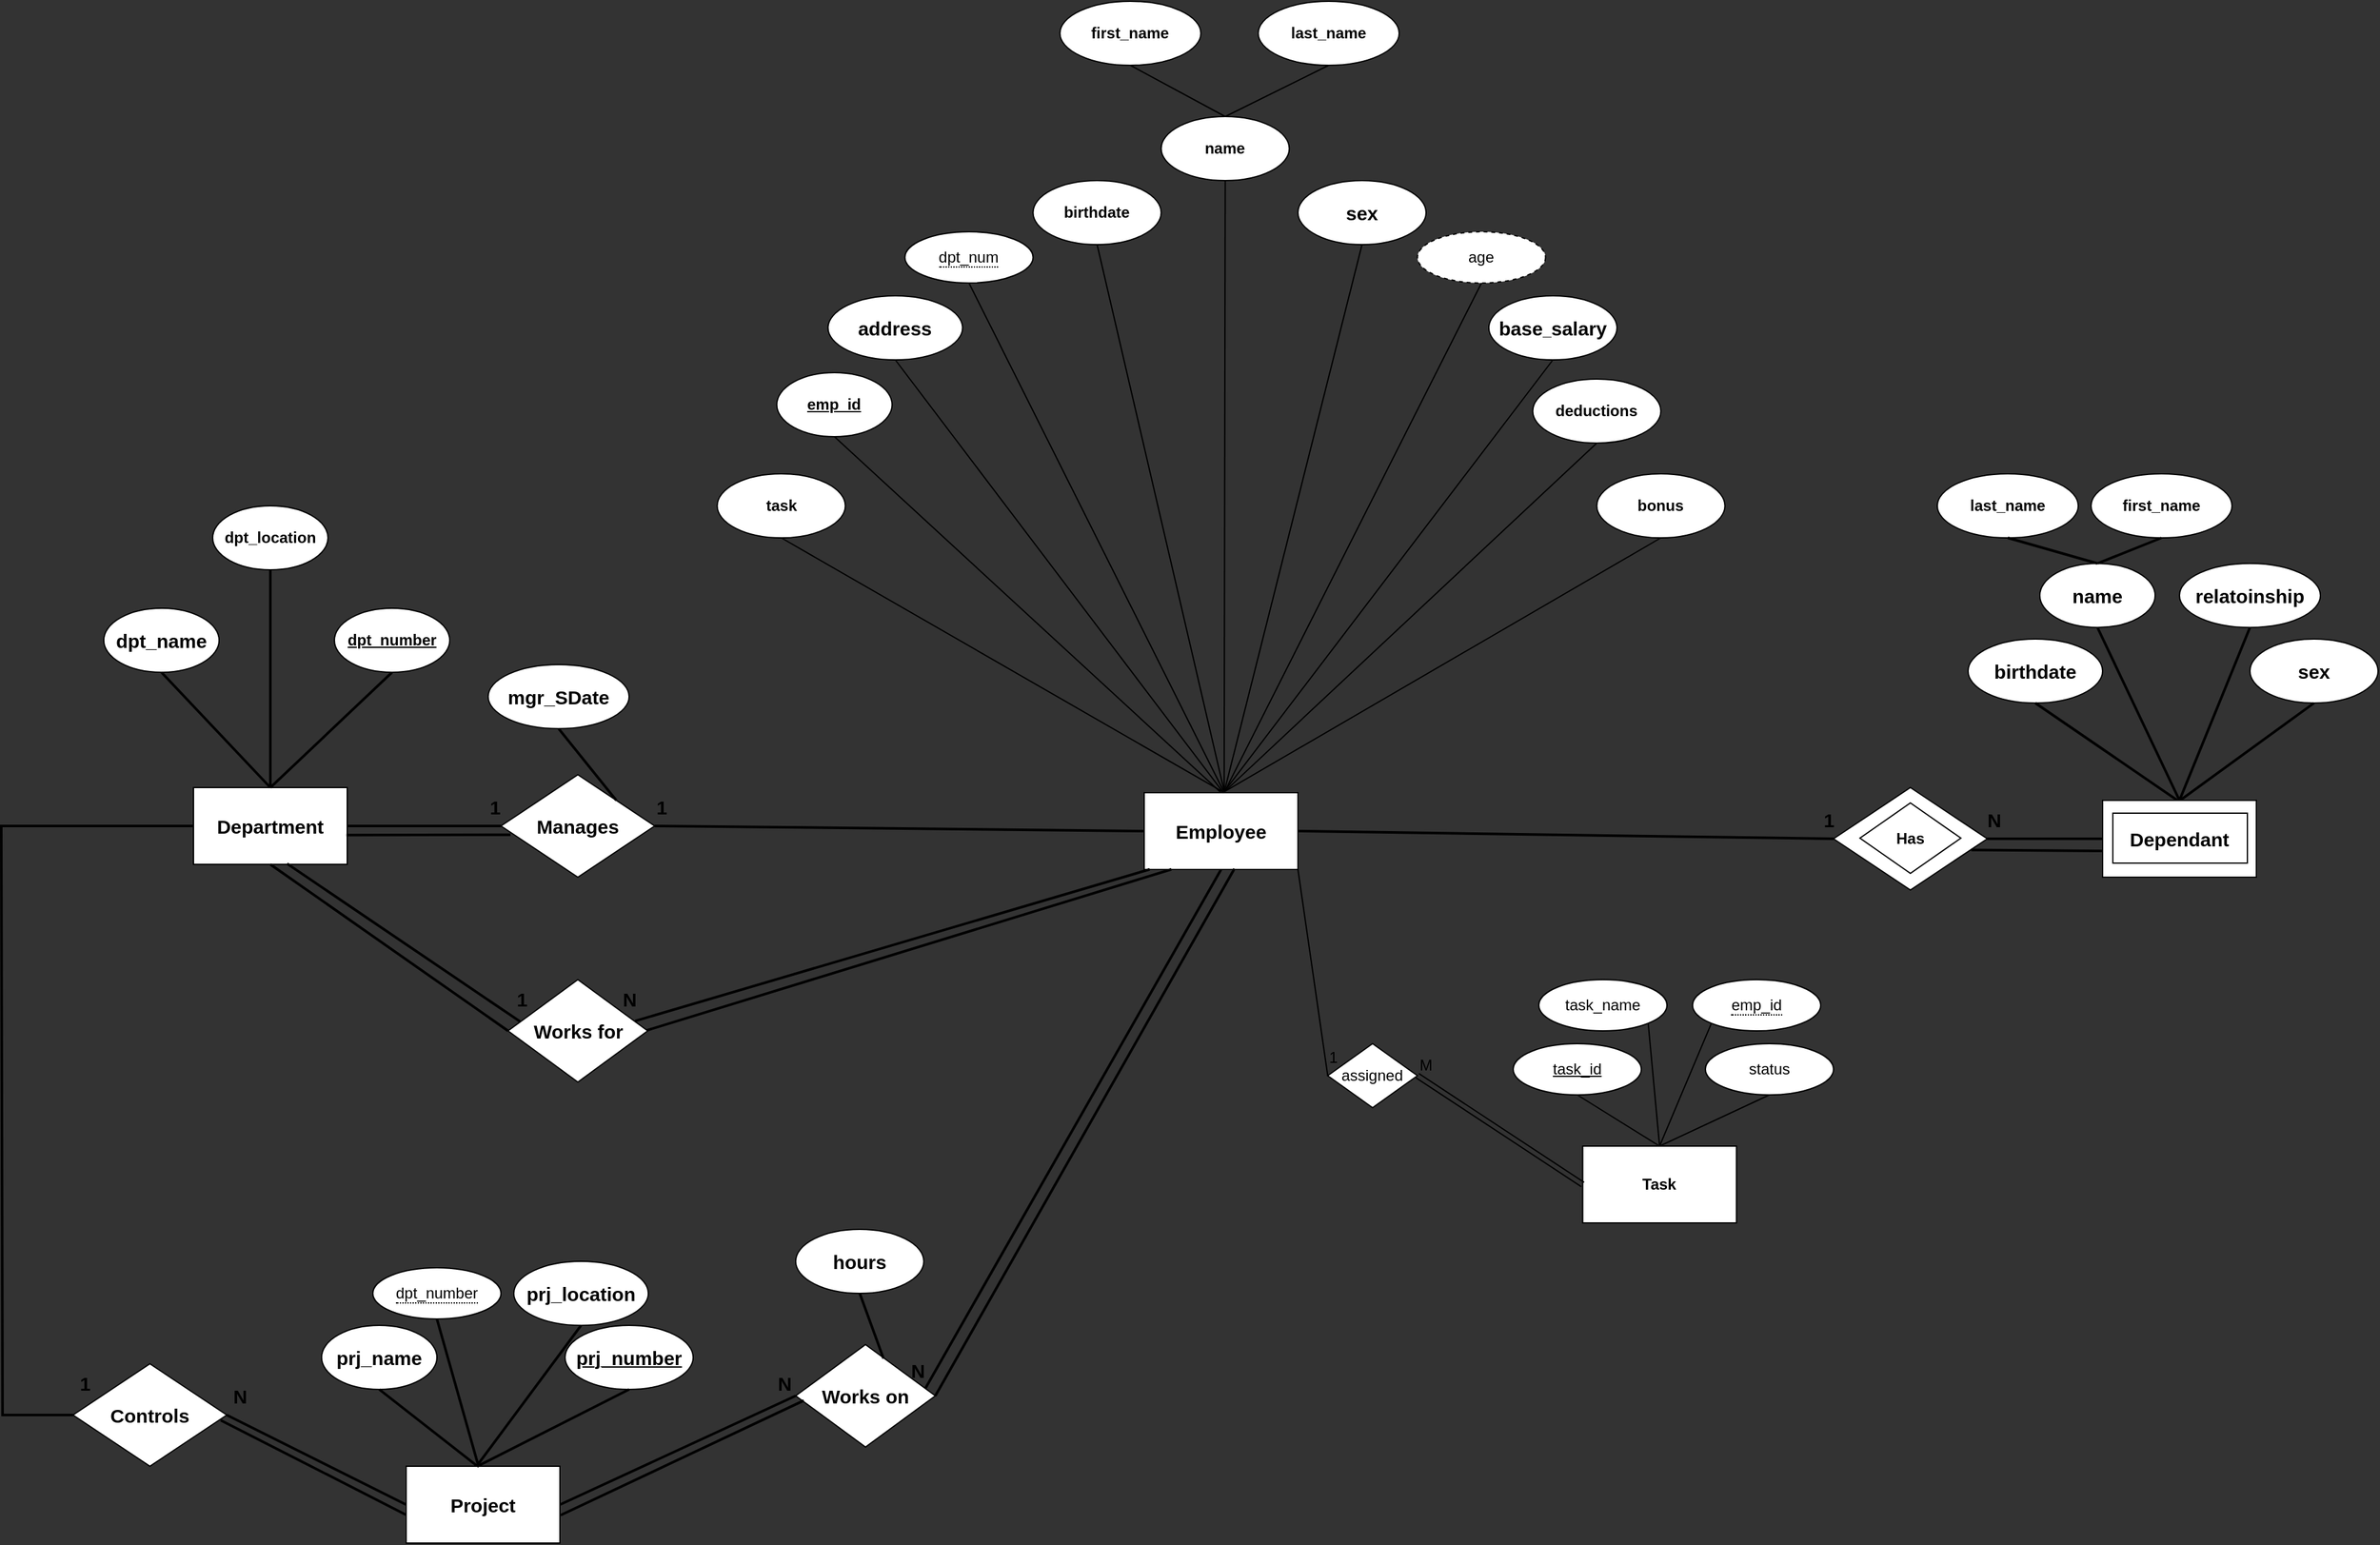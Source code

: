 <mxfile>
    <diagram name="Page-1" id="0z-7tCUeWIyQNJrNbE80">
        <mxGraphModel dx="1130" dy="764" grid="1" gridSize="10" guides="1" tooltips="1" connect="1" arrows="1" fold="1" page="1" pageScale="1" pageWidth="850" pageHeight="1100" background="#333333" math="0" shadow="0">
            <root>
                <mxCell id="0"/>
                <mxCell id="1" parent="0"/>
                <mxCell id="CRLLQoTF1z1hfWL0vX9g-2" value="&lt;b&gt;&lt;font style=&quot;font-size: 15px;&quot;&gt;Manages&lt;/font&gt;&lt;/b&gt;" style="rhombus;whiteSpace=wrap;html=1;" parent="1" vertex="1">
                    <mxGeometry x="810" y="1034" width="120" height="80" as="geometry"/>
                </mxCell>
                <mxCell id="CRLLQoTF1z1hfWL0vX9g-7" value="&lt;b&gt;&lt;span style=&quot;font-size: 15px;&quot;&gt;mgr_SDate&lt;/span&gt;&lt;/b&gt;" style="ellipse;whiteSpace=wrap;html=1;" parent="1" vertex="1">
                    <mxGeometry x="800" y="948" width="110" height="50" as="geometry"/>
                </mxCell>
                <mxCell id="CRLLQoTF1z1hfWL0vX9g-9" value="&lt;b&gt;&lt;font style=&quot;font-size: 15px;&quot;&gt;prj_name&lt;/font&gt;&lt;/b&gt;" style="ellipse;whiteSpace=wrap;html=1;" parent="1" vertex="1">
                    <mxGeometry x="670" y="1464" width="90" height="50" as="geometry"/>
                </mxCell>
                <mxCell id="CRLLQoTF1z1hfWL0vX9g-12" value="&lt;b&gt;&lt;font style=&quot;font-size: 15px;&quot;&gt;Department&lt;/font&gt;&lt;/b&gt;" style="rounded=0;whiteSpace=wrap;html=1;" parent="1" vertex="1">
                    <mxGeometry x="570" y="1044" width="120" height="60" as="geometry"/>
                </mxCell>
                <mxCell id="CRLLQoTF1z1hfWL0vX9g-13" value="" style="endArrow=none;html=1;rounded=0;entryX=0.5;entryY=1;entryDx=0;entryDy=0;exitX=0.5;exitY=0;exitDx=0;exitDy=0;strokeWidth=2;" parent="1" source="CRLLQoTF1z1hfWL0vX9g-12" target="CRLLQoTF1z1hfWL0vX9g-14" edge="1">
                    <mxGeometry width="50" height="50" relative="1" as="geometry">
                        <mxPoint x="620" y="984" as="sourcePoint"/>
                        <mxPoint x="670" y="934" as="targetPoint"/>
                    </mxGeometry>
                </mxCell>
                <mxCell id="CRLLQoTF1z1hfWL0vX9g-14" value="&lt;b&gt;&lt;u&gt;dpt_number&lt;/u&gt;&lt;/b&gt;" style="ellipse;whiteSpace=wrap;html=1;" parent="1" vertex="1">
                    <mxGeometry x="680" y="904" width="90" height="50" as="geometry"/>
                </mxCell>
                <mxCell id="CRLLQoTF1z1hfWL0vX9g-15" value="&lt;b&gt;&lt;font style=&quot;font-size: 15px;&quot;&gt;dpt_name&lt;/font&gt;&lt;/b&gt;" style="ellipse;whiteSpace=wrap;html=1;" parent="1" vertex="1">
                    <mxGeometry x="500" y="904" width="90" height="50" as="geometry"/>
                </mxCell>
                <mxCell id="CRLLQoTF1z1hfWL0vX9g-16" value="" style="endArrow=none;html=1;rounded=0;entryX=0.5;entryY=1;entryDx=0;entryDy=0;exitX=0.5;exitY=0;exitDx=0;exitDy=0;strokeWidth=2;" parent="1" source="CRLLQoTF1z1hfWL0vX9g-12" target="CRLLQoTF1z1hfWL0vX9g-15" edge="1">
                    <mxGeometry width="50" height="50" relative="1" as="geometry">
                        <mxPoint x="490" y="1004" as="sourcePoint"/>
                        <mxPoint x="565" y="934" as="targetPoint"/>
                    </mxGeometry>
                </mxCell>
                <mxCell id="CRLLQoTF1z1hfWL0vX9g-17" value="" style="endArrow=none;html=1;rounded=0;entryX=0;entryY=0.5;entryDx=0;entryDy=0;exitX=1;exitY=0.5;exitDx=0;exitDy=0;strokeWidth=2;" parent="1" source="CRLLQoTF1z1hfWL0vX9g-12" target="CRLLQoTF1z1hfWL0vX9g-2" edge="1">
                    <mxGeometry width="50" height="50" relative="1" as="geometry">
                        <mxPoint x="620" y="1004" as="sourcePoint"/>
                        <mxPoint x="695" y="934" as="targetPoint"/>
                    </mxGeometry>
                </mxCell>
                <mxCell id="CRLLQoTF1z1hfWL0vX9g-18" value="&lt;font style=&quot;font-size: 15px;&quot;&gt;&lt;b&gt;Employee&lt;/b&gt;&lt;/font&gt;" style="rounded=0;whiteSpace=wrap;html=1;" parent="1" vertex="1">
                    <mxGeometry x="1312" y="1048" width="120" height="60" as="geometry"/>
                </mxCell>
                <mxCell id="CRLLQoTF1z1hfWL0vX9g-19" value="" style="endArrow=none;html=1;rounded=0;entryX=0;entryY=0.5;entryDx=0;entryDy=0;exitX=1;exitY=0.5;exitDx=0;exitDy=0;strokeWidth=2;" parent="1" source="CRLLQoTF1z1hfWL0vX9g-2" target="CRLLQoTF1z1hfWL0vX9g-18" edge="1">
                    <mxGeometry width="50" height="50" relative="1" as="geometry">
                        <mxPoint x="1030" y="1043.5" as="sourcePoint"/>
                        <mxPoint x="1180" y="1043.5" as="targetPoint"/>
                    </mxGeometry>
                </mxCell>
                <mxCell id="CRLLQoTF1z1hfWL0vX9g-20" value="" style="endArrow=none;html=1;rounded=0;strokeWidth=2;exitX=0.5;exitY=0;exitDx=0;exitDy=0;entryX=0.5;entryY=1;entryDx=0;entryDy=0;" parent="1" source="CRLLQoTF1z1hfWL0vX9g-12" target="CRLLQoTF1z1hfWL0vX9g-21" edge="1">
                    <mxGeometry width="50" height="50" relative="1" as="geometry">
                        <mxPoint x="630" y="1034" as="sourcePoint"/>
                        <mxPoint x="630" y="884" as="targetPoint"/>
                    </mxGeometry>
                </mxCell>
                <mxCell id="CRLLQoTF1z1hfWL0vX9g-21" value="&lt;b&gt;dpt_location&lt;/b&gt;" style="ellipse;whiteSpace=wrap;html=1;" parent="1" vertex="1">
                    <mxGeometry x="585" y="824" width="90" height="50" as="geometry"/>
                </mxCell>
                <mxCell id="CRLLQoTF1z1hfWL0vX9g-25" value="&lt;font style=&quot;font-size: 15px;&quot;&gt;&lt;b&gt;1&lt;/b&gt;&lt;/font&gt;" style="text;html=1;align=center;verticalAlign=middle;resizable=0;points=[];autosize=1;strokeColor=none;fillColor=none;gradientColor=none;" parent="1" vertex="1">
                    <mxGeometry x="790" y="1044" width="30" height="30" as="geometry"/>
                </mxCell>
                <mxCell id="CRLLQoTF1z1hfWL0vX9g-26" value="&lt;font style=&quot;font-size: 15px;&quot;&gt;&lt;b&gt;1&lt;/b&gt;&lt;/font&gt;" style="text;html=1;align=center;verticalAlign=middle;resizable=0;points=[];autosize=1;strokeColor=none;fillColor=none;gradientColor=none;" parent="1" vertex="1">
                    <mxGeometry x="920" y="1044" width="30" height="30" as="geometry"/>
                </mxCell>
                <mxCell id="CRLLQoTF1z1hfWL0vX9g-27" value="" style="endArrow=none;html=1;rounded=0;exitX=0.995;exitY=0.619;exitDx=0;exitDy=0;strokeWidth=2;exitPerimeter=0;entryX=0.062;entryY=0.586;entryDx=0;entryDy=0;entryPerimeter=0;" parent="1" source="CRLLQoTF1z1hfWL0vX9g-12" target="CRLLQoTF1z1hfWL0vX9g-2" edge="1">
                    <mxGeometry width="50" height="50" relative="1" as="geometry">
                        <mxPoint x="700" y="1084" as="sourcePoint"/>
                        <mxPoint x="780" y="1084" as="targetPoint"/>
                    </mxGeometry>
                </mxCell>
                <mxCell id="CRLLQoTF1z1hfWL0vX9g-28" value="" style="endArrow=none;html=1;rounded=0;entryX=0.5;entryY=1;entryDx=0;entryDy=0;exitX=1;exitY=0;exitDx=0;exitDy=0;strokeWidth=2;" parent="1" source="CRLLQoTF1z1hfWL0vX9g-2" target="CRLLQoTF1z1hfWL0vX9g-7" edge="1">
                    <mxGeometry width="50" height="50" relative="1" as="geometry">
                        <mxPoint x="640" y="1054" as="sourcePoint"/>
                        <mxPoint x="735" y="964" as="targetPoint"/>
                    </mxGeometry>
                </mxCell>
                <mxCell id="CRLLQoTF1z1hfWL0vX9g-29" value="&lt;font style=&quot;font-size: 15px;&quot;&gt;&lt;b&gt;Project&lt;/b&gt;&lt;/font&gt;" style="rounded=0;whiteSpace=wrap;html=1;" parent="1" vertex="1">
                    <mxGeometry x="736" y="1574" width="120" height="60" as="geometry"/>
                </mxCell>
                <mxCell id="CRLLQoTF1z1hfWL0vX9g-30" value="&lt;font style=&quot;font-size: 15px;&quot;&gt;&lt;b&gt;Controls&lt;/b&gt;&lt;/font&gt;" style="rhombus;whiteSpace=wrap;html=1;" parent="1" vertex="1">
                    <mxGeometry x="476" y="1494" width="120" height="80" as="geometry"/>
                </mxCell>
                <mxCell id="CRLLQoTF1z1hfWL0vX9g-31" value="" style="endArrow=none;html=1;rounded=0;exitX=0;exitY=0.5;exitDx=0;exitDy=0;strokeWidth=2;entryX=0;entryY=0.5;entryDx=0;entryDy=0;" parent="1" source="CRLLQoTF1z1hfWL0vX9g-30" target="CRLLQoTF1z1hfWL0vX9g-12" edge="1">
                    <mxGeometry width="50" height="50" relative="1" as="geometry">
                        <mxPoint x="660" y="1274" as="sourcePoint"/>
                        <mxPoint x="530" y="1074" as="targetPoint"/>
                        <Array as="points">
                            <mxPoint x="421" y="1534"/>
                            <mxPoint x="420" y="1074"/>
                        </Array>
                    </mxGeometry>
                </mxCell>
                <mxCell id="CRLLQoTF1z1hfWL0vX9g-32" value="" style="endArrow=none;html=1;rounded=0;entryX=1;entryY=0.5;entryDx=0;entryDy=0;exitX=0;exitY=0.5;exitDx=0;exitDy=0;strokeWidth=2;" parent="1" source="CRLLQoTF1z1hfWL0vX9g-29" target="CRLLQoTF1z1hfWL0vX9g-30" edge="1">
                    <mxGeometry width="50" height="50" relative="1" as="geometry">
                        <mxPoint x="966" y="1739" as="sourcePoint"/>
                        <mxPoint x="816" y="1609" as="targetPoint"/>
                    </mxGeometry>
                </mxCell>
                <mxCell id="CRLLQoTF1z1hfWL0vX9g-34" value="&lt;font style=&quot;font-size: 15px;&quot;&gt;&lt;b&gt;1&lt;/b&gt;&lt;/font&gt;" style="text;html=1;align=center;verticalAlign=middle;resizable=0;points=[];autosize=1;strokeColor=none;fillColor=none;gradientColor=none;" parent="1" vertex="1">
                    <mxGeometry x="470" y="1494" width="30" height="30" as="geometry"/>
                </mxCell>
                <mxCell id="CRLLQoTF1z1hfWL0vX9g-35" value="&lt;b&gt;&lt;font style=&quot;font-size: 15px;&quot;&gt;N&lt;/font&gt;&lt;/b&gt;" style="text;html=1;align=center;verticalAlign=middle;resizable=0;points=[];autosize=1;strokeColor=none;fillColor=none;" parent="1" vertex="1">
                    <mxGeometry x="586" y="1504" width="40" height="30" as="geometry"/>
                </mxCell>
                <mxCell id="CRLLQoTF1z1hfWL0vX9g-36" value="&lt;b&gt;&lt;font style=&quot;font-size: 15px;&quot;&gt;&lt;u&gt;prj_number&lt;/u&gt;&lt;/font&gt;&lt;/b&gt;" style="ellipse;whiteSpace=wrap;html=1;" parent="1" vertex="1">
                    <mxGeometry x="860" y="1464" width="100" height="50" as="geometry"/>
                </mxCell>
                <mxCell id="CRLLQoTF1z1hfWL0vX9g-37" value="" style="endArrow=none;html=1;rounded=0;entryX=0.5;entryY=1;entryDx=0;entryDy=0;strokeWidth=2;exitX=0.463;exitY=0;exitDx=0;exitDy=0;exitPerimeter=0;" parent="1" source="CRLLQoTF1z1hfWL0vX9g-29" target="CRLLQoTF1z1hfWL0vX9g-36" edge="1">
                    <mxGeometry width="50" height="50" relative="1" as="geometry">
                        <mxPoint x="790" y="1569" as="sourcePoint"/>
                        <mxPoint x="921" y="1399" as="targetPoint"/>
                    </mxGeometry>
                </mxCell>
                <mxCell id="CRLLQoTF1z1hfWL0vX9g-38" value="" style="endArrow=none;html=1;rounded=0;entryX=0.5;entryY=1;entryDx=0;entryDy=0;strokeWidth=2;exitX=0.459;exitY=-0.008;exitDx=0;exitDy=0;exitPerimeter=0;" parent="1" source="CRLLQoTF1z1hfWL0vX9g-29" target="CRLLQoTF1z1hfWL0vX9g-9" edge="1">
                    <mxGeometry width="50" height="50" relative="1" as="geometry">
                        <mxPoint x="866" y="1459" as="sourcePoint"/>
                        <mxPoint x="661" y="1484" as="targetPoint"/>
                    </mxGeometry>
                </mxCell>
                <mxCell id="CRLLQoTF1z1hfWL0vX9g-39" value="&lt;font style=&quot;font-size: 15px;&quot;&gt;&lt;b&gt;prj_location&lt;/b&gt;&lt;br&gt;&lt;/font&gt;" style="ellipse;whiteSpace=wrap;html=1;" parent="1" vertex="1">
                    <mxGeometry x="820" y="1414" width="105" height="50" as="geometry"/>
                </mxCell>
                <mxCell id="CRLLQoTF1z1hfWL0vX9g-40" value="" style="endArrow=none;html=1;rounded=0;entryX=0.5;entryY=1;entryDx=0;entryDy=0;strokeWidth=2;exitX=0.461;exitY=-0.008;exitDx=0;exitDy=0;exitPerimeter=0;" parent="1" source="CRLLQoTF1z1hfWL0vX9g-29" target="CRLLQoTF1z1hfWL0vX9g-39" edge="1">
                    <mxGeometry width="50" height="50" relative="1" as="geometry">
                        <mxPoint x="796" y="1569" as="sourcePoint"/>
                        <mxPoint x="816" y="1399" as="targetPoint"/>
                    </mxGeometry>
                </mxCell>
                <mxCell id="CRLLQoTF1z1hfWL0vX9g-41" value="" style="endArrow=none;html=1;rounded=0;entryX=0.961;entryY=0.551;entryDx=0;entryDy=0;exitX=-0.002;exitY=0.631;exitDx=0;exitDy=0;strokeWidth=2;exitPerimeter=0;entryPerimeter=0;" parent="1" source="CRLLQoTF1z1hfWL0vX9g-29" target="CRLLQoTF1z1hfWL0vX9g-30" edge="1">
                    <mxGeometry width="50" height="50" relative="1" as="geometry">
                        <mxPoint x="866" y="1657" as="sourcePoint"/>
                        <mxPoint x="796" y="1597" as="targetPoint"/>
                    </mxGeometry>
                </mxCell>
                <mxCell id="CRLLQoTF1z1hfWL0vX9g-42" value="&lt;b&gt;&lt;font style=&quot;font-size: 15px;&quot;&gt;name&lt;/font&gt;&lt;/b&gt;" style="ellipse;whiteSpace=wrap;html=1;" parent="1" vertex="1">
                    <mxGeometry x="2011" y="869" width="90" height="50" as="geometry"/>
                </mxCell>
                <mxCell id="CRLLQoTF1z1hfWL0vX9g-43" value="&lt;font style=&quot;font-size: 15px;&quot;&gt;&lt;b&gt;sex&lt;/b&gt;&lt;/font&gt;" style="ellipse;whiteSpace=wrap;html=1;" parent="1" vertex="1">
                    <mxGeometry x="2175" y="928" width="100" height="50" as="geometry"/>
                </mxCell>
                <mxCell id="CRLLQoTF1z1hfWL0vX9g-44" value="" style="endArrow=none;html=1;rounded=0;entryX=0.5;entryY=1;entryDx=0;entryDy=0;exitX=0.509;exitY=-0.007;exitDx=0;exitDy=0;strokeWidth=2;exitPerimeter=0;" parent="1" source="CRLLQoTF1z1hfWL0vX9g-70" target="CRLLQoTF1z1hfWL0vX9g-43" edge="1">
                    <mxGeometry width="50" height="50" relative="1" as="geometry">
                        <mxPoint x="2125" y="1094" as="sourcePoint"/>
                        <mxPoint x="2180" y="1034" as="targetPoint"/>
                    </mxGeometry>
                </mxCell>
                <mxCell id="CRLLQoTF1z1hfWL0vX9g-45" value="" style="endArrow=none;html=1;rounded=0;entryX=0.5;entryY=1;entryDx=0;entryDy=0;strokeWidth=2;exitX=0.5;exitY=0;exitDx=0;exitDy=0;" parent="1" source="CRLLQoTF1z1hfWL0vX9g-70" target="CRLLQoTF1z1hfWL0vX9g-42" edge="1">
                    <mxGeometry width="50" height="50" relative="1" as="geometry">
                        <mxPoint x="2124" y="1094" as="sourcePoint"/>
                        <mxPoint x="2155" y="1014" as="targetPoint"/>
                    </mxGeometry>
                </mxCell>
                <mxCell id="CRLLQoTF1z1hfWL0vX9g-46" value="&lt;font style=&quot;font-size: 15px;&quot;&gt;&lt;b&gt;birthdate&lt;/b&gt;&lt;/font&gt;" style="ellipse;whiteSpace=wrap;html=1;" parent="1" vertex="1">
                    <mxGeometry x="1955" y="928" width="105" height="50" as="geometry"/>
                </mxCell>
                <mxCell id="CRLLQoTF1z1hfWL0vX9g-47" value="" style="endArrow=none;html=1;rounded=0;entryX=0.5;entryY=1;entryDx=0;entryDy=0;strokeWidth=2;exitX=0.504;exitY=0.024;exitDx=0;exitDy=0;exitPerimeter=0;" parent="1" source="CRLLQoTF1z1hfWL0vX9g-70" target="CRLLQoTF1z1hfWL0vX9g-46" edge="1">
                    <mxGeometry width="50" height="50" relative="1" as="geometry">
                        <mxPoint x="2125" y="1093" as="sourcePoint"/>
                        <mxPoint x="2075" y="1034" as="targetPoint"/>
                    </mxGeometry>
                </mxCell>
                <mxCell id="CRLLQoTF1z1hfWL0vX9g-48" value="&lt;u&gt;&lt;b&gt;emp_id&lt;/b&gt;&lt;/u&gt;" style="ellipse;whiteSpace=wrap;html=1;" parent="1" vertex="1">
                    <mxGeometry x="1025.25" y="720" width="90" height="50" as="geometry"/>
                </mxCell>
                <mxCell id="CRLLQoTF1z1hfWL0vX9g-49" value="&lt;font style=&quot;font-size: 15px;&quot;&gt;&lt;b&gt;sex&lt;/b&gt;&lt;/font&gt;" style="ellipse;whiteSpace=wrap;html=1;" parent="1" vertex="1">
                    <mxGeometry x="1432" y="570" width="100" height="50" as="geometry"/>
                </mxCell>
                <mxCell id="CRLLQoTF1z1hfWL0vX9g-52" value="&lt;font style=&quot;font-size: 15px;&quot;&gt;&lt;b&gt;address&lt;/b&gt;&lt;/font&gt;" style="ellipse;whiteSpace=wrap;html=1;" parent="1" vertex="1">
                    <mxGeometry x="1065.25" y="660" width="105" height="50" as="geometry"/>
                </mxCell>
                <mxCell id="CRLLQoTF1z1hfWL0vX9g-55" value="&lt;b&gt;&lt;font style=&quot;font-size: 15px;&quot;&gt;base&lt;/font&gt;_&lt;span style=&quot;font-size: 15px;&quot;&gt;&lt;font style=&quot;font-size: 15px;&quot;&gt;salary&lt;/font&gt;&lt;/span&gt;&lt;/b&gt;" style="ellipse;whiteSpace=wrap;html=1;" parent="1" vertex="1">
                    <mxGeometry x="1581" y="660" width="100" height="50" as="geometry"/>
                </mxCell>
                <mxCell id="CRLLQoTF1z1hfWL0vX9g-56" value="&lt;b&gt;birthdate&lt;/b&gt;" style="ellipse;whiteSpace=wrap;html=1;" parent="1" vertex="1">
                    <mxGeometry x="1225.25" y="570" width="100" height="50" as="geometry"/>
                </mxCell>
                <mxCell id="CRLLQoTF1z1hfWL0vX9g-69" value="&lt;b&gt;Has&lt;/b&gt;" style="rhombus;whiteSpace=wrap;html=1;" parent="1" vertex="1">
                    <mxGeometry x="1850" y="1044" width="120" height="80" as="geometry"/>
                </mxCell>
                <mxCell id="CRLLQoTF1z1hfWL0vX9g-70" value="&lt;font style=&quot;font-size: 15px;&quot;&gt;&lt;b&gt;Dependant&lt;/b&gt;&lt;/font&gt;" style="rounded=0;whiteSpace=wrap;html=1;" parent="1" vertex="1">
                    <mxGeometry x="2060" y="1054" width="120" height="60" as="geometry"/>
                </mxCell>
                <mxCell id="CRLLQoTF1z1hfWL0vX9g-71" value="" style="endArrow=none;html=1;rounded=0;entryX=1;entryY=0.5;entryDx=0;entryDy=0;strokeWidth=2;exitX=0;exitY=0.5;exitDx=0;exitDy=0;" parent="1" source="CRLLQoTF1z1hfWL0vX9g-69" target="CRLLQoTF1z1hfWL0vX9g-18" edge="1">
                    <mxGeometry width="50" height="50" relative="1" as="geometry">
                        <mxPoint x="1393" y="1184" as="sourcePoint"/>
                        <mxPoint x="1330" y="1114" as="targetPoint"/>
                    </mxGeometry>
                </mxCell>
                <mxCell id="CRLLQoTF1z1hfWL0vX9g-73" value="" style="endArrow=none;html=1;rounded=0;entryX=1;entryY=0.5;entryDx=0;entryDy=0;strokeWidth=2;exitX=0;exitY=0.5;exitDx=0;exitDy=0;" parent="1" source="CRLLQoTF1z1hfWL0vX9g-70" target="CRLLQoTF1z1hfWL0vX9g-69" edge="1">
                    <mxGeometry width="50" height="50" relative="1" as="geometry">
                        <mxPoint x="2030" y="1174" as="sourcePoint"/>
                        <mxPoint x="1950" y="1124" as="targetPoint"/>
                    </mxGeometry>
                </mxCell>
                <mxCell id="CRLLQoTF1z1hfWL0vX9g-74" value="" style="endArrow=none;html=1;rounded=0;strokeWidth=2;exitX=-0.002;exitY=0.658;exitDx=0;exitDy=0;exitPerimeter=0;entryX=0.895;entryY=0.609;entryDx=0;entryDy=0;entryPerimeter=0;" parent="1" source="CRLLQoTF1z1hfWL0vX9g-70" target="CRLLQoTF1z1hfWL0vX9g-69" edge="1">
                    <mxGeometry width="50" height="50" relative="1" as="geometry">
                        <mxPoint x="2050" y="1094" as="sourcePoint"/>
                        <mxPoint x="1960" y="1094" as="targetPoint"/>
                    </mxGeometry>
                </mxCell>
                <mxCell id="CRLLQoTF1z1hfWL0vX9g-75" value="&lt;b&gt;&lt;font style=&quot;font-size: 15px;&quot;&gt;1&lt;/font&gt;&lt;/b&gt;" style="text;html=1;align=center;verticalAlign=middle;resizable=0;points=[];autosize=1;strokeColor=none;fillColor=none;" parent="1" vertex="1">
                    <mxGeometry x="1831" y="1054" width="30" height="30" as="geometry"/>
                </mxCell>
                <mxCell id="CRLLQoTF1z1hfWL0vX9g-76" value="&lt;b&gt;&lt;font style=&quot;font-size: 15px;&quot;&gt;N&lt;/font&gt;&lt;/b&gt;" style="text;html=1;align=center;verticalAlign=middle;resizable=0;points=[];autosize=1;strokeColor=none;fillColor=none;" parent="1" vertex="1">
                    <mxGeometry x="1955" y="1054" width="40" height="30" as="geometry"/>
                </mxCell>
                <mxCell id="CRLLQoTF1z1hfWL0vX9g-77" value="&lt;font style=&quot;font-size: 15px;&quot;&gt;&lt;b&gt;relatoinship&lt;/b&gt;&lt;/font&gt;" style="ellipse;whiteSpace=wrap;html=1;" parent="1" vertex="1">
                    <mxGeometry x="2120" y="869" width="110" height="50" as="geometry"/>
                </mxCell>
                <mxCell id="CRLLQoTF1z1hfWL0vX9g-78" value="" style="endArrow=none;html=1;rounded=0;entryX=0.5;entryY=1;entryDx=0;entryDy=0;strokeWidth=2;exitX=0.5;exitY=0;exitDx=0;exitDy=0;" parent="1" source="CRLLQoTF1z1hfWL0vX9g-70" target="CRLLQoTF1z1hfWL0vX9g-77" edge="1">
                    <mxGeometry width="50" height="50" relative="1" as="geometry">
                        <mxPoint x="2120" y="1054" as="sourcePoint"/>
                        <mxPoint x="2072" y="934" as="targetPoint"/>
                    </mxGeometry>
                </mxCell>
                <mxCell id="CRLLQoTF1z1hfWL0vX9g-79" value="" style="rounded=0;whiteSpace=wrap;html=1;fillColor=none;" parent="1" vertex="1">
                    <mxGeometry x="2068" y="1064" width="105" height="39" as="geometry"/>
                </mxCell>
                <mxCell id="CRLLQoTF1z1hfWL0vX9g-80" value="" style="rhombus;whiteSpace=wrap;html=1;fillColor=none;" parent="1" vertex="1">
                    <mxGeometry x="1870.63" y="1056" width="78.75" height="55" as="geometry"/>
                </mxCell>
                <mxCell id="CRLLQoTF1z1hfWL0vX9g-82" value="&lt;font style=&quot;font-size: 15px;&quot;&gt;&lt;b&gt;&lt;font style=&quot;font-size: 15px;&quot;&gt;Works&lt;/font&gt; for&lt;br&gt;&lt;/b&gt;&lt;/font&gt;" style="rhombus;whiteSpace=wrap;html=1;gradientColor=none;fillColor=default;" parent="1" vertex="1">
                    <mxGeometry x="815.5" y="1194" width="109" height="80" as="geometry"/>
                </mxCell>
                <mxCell id="CRLLQoTF1z1hfWL0vX9g-83" value="" style="endArrow=none;html=1;rounded=0;entryX=0.036;entryY=0.998;entryDx=0;entryDy=0;exitX=0.91;exitY=0.404;exitDx=0;exitDy=0;strokeWidth=2;exitPerimeter=0;entryPerimeter=0;" parent="1" source="CRLLQoTF1z1hfWL0vX9g-82" target="CRLLQoTF1z1hfWL0vX9g-18" edge="1">
                    <mxGeometry width="50" height="50" relative="1" as="geometry">
                        <mxPoint x="1070" y="1159" as="sourcePoint"/>
                        <mxPoint x="1250" y="1159" as="targetPoint"/>
                    </mxGeometry>
                </mxCell>
                <mxCell id="CRLLQoTF1z1hfWL0vX9g-84" value="" style="endArrow=none;html=1;rounded=0;strokeWidth=2;exitX=0.609;exitY=0.991;exitDx=0;exitDy=0;exitPerimeter=0;entryX=0.086;entryY=0.409;entryDx=0;entryDy=0;entryPerimeter=0;" parent="1" source="CRLLQoTF1z1hfWL0vX9g-12" target="CRLLQoTF1z1hfWL0vX9g-82" edge="1">
                    <mxGeometry width="50" height="50" relative="1" as="geometry">
                        <mxPoint x="986" y="1614" as="sourcePoint"/>
                        <mxPoint x="825" y="1225" as="targetPoint"/>
                    </mxGeometry>
                </mxCell>
                <mxCell id="CRLLQoTF1z1hfWL0vX9g-86" value="&lt;b&gt;first_name&lt;/b&gt;" style="ellipse;whiteSpace=wrap;html=1;" parent="1" vertex="1">
                    <mxGeometry x="2051" y="799" width="110" height="50" as="geometry"/>
                </mxCell>
                <mxCell id="CRLLQoTF1z1hfWL0vX9g-87" value="&lt;b&gt;last_name&lt;/b&gt;" style="ellipse;whiteSpace=wrap;html=1;" parent="1" vertex="1">
                    <mxGeometry x="1931" y="799" width="110" height="50" as="geometry"/>
                </mxCell>
                <mxCell id="CRLLQoTF1z1hfWL0vX9g-90" value="&lt;b&gt;first_name&lt;/b&gt;" style="ellipse;whiteSpace=wrap;html=1;" parent="1" vertex="1">
                    <mxGeometry x="1246.25" y="430" width="110" height="50" as="geometry"/>
                </mxCell>
                <mxCell id="CRLLQoTF1z1hfWL0vX9g-91" value="&lt;b&gt;last_name&lt;/b&gt;" style="ellipse;whiteSpace=wrap;html=1;" parent="1" vertex="1">
                    <mxGeometry x="1401" y="430" width="110" height="50" as="geometry"/>
                </mxCell>
                <mxCell id="CRLLQoTF1z1hfWL0vX9g-93" value="&lt;b&gt;name&lt;/b&gt;" style="ellipse;whiteSpace=wrap;html=1;" parent="1" vertex="1">
                    <mxGeometry x="1325.25" y="520" width="100" height="50" as="geometry"/>
                </mxCell>
                <mxCell id="CRLLQoTF1z1hfWL0vX9g-95" value="&lt;b&gt;&lt;font style=&quot;font-size: 15px;&quot;&gt;N&lt;/font&gt;&lt;/b&gt;" style="text;html=1;align=center;verticalAlign=middle;resizable=0;points=[];autosize=1;strokeColor=none;fillColor=none;" parent="1" vertex="1">
                    <mxGeometry x="890" y="1194" width="40" height="30" as="geometry"/>
                </mxCell>
                <mxCell id="CRLLQoTF1z1hfWL0vX9g-96" value="&lt;font style=&quot;font-size: 15px;&quot;&gt;&lt;b&gt;N&lt;/b&gt;&lt;/font&gt;" style="text;html=1;align=center;verticalAlign=middle;resizable=0;points=[];autosize=1;strokeColor=none;fillColor=none;" parent="1" vertex="1">
                    <mxGeometry x="1115" y="1484" width="40" height="30" as="geometry"/>
                </mxCell>
                <mxCell id="CRLLQoTF1z1hfWL0vX9g-97" value="" style="endArrow=none;html=1;rounded=0;entryX=0.177;entryY=0.998;entryDx=0;entryDy=0;exitX=0.994;exitY=0.495;exitDx=0;exitDy=0;strokeWidth=2;exitPerimeter=0;entryPerimeter=0;" parent="1" source="CRLLQoTF1z1hfWL0vX9g-82" target="CRLLQoTF1z1hfWL0vX9g-18" edge="1">
                    <mxGeometry width="50" height="50" relative="1" as="geometry">
                        <mxPoint x="1055" y="1244" as="sourcePoint"/>
                        <mxPoint x="1300" y="1114" as="targetPoint"/>
                    </mxGeometry>
                </mxCell>
                <mxCell id="CRLLQoTF1z1hfWL0vX9g-98" value="&lt;font style=&quot;font-size: 15px;&quot;&gt;&lt;b&gt;&lt;font style=&quot;font-size: 15px;&quot;&gt;Works&lt;/font&gt; on&lt;br&gt;&lt;/b&gt;&lt;/font&gt;" style="rhombus;whiteSpace=wrap;html=1;" parent="1" vertex="1">
                    <mxGeometry x="1040" y="1479" width="109" height="80" as="geometry"/>
                </mxCell>
                <mxCell id="CRLLQoTF1z1hfWL0vX9g-99" value="" style="endArrow=none;html=1;rounded=0;entryX=0.5;entryY=1;entryDx=0;entryDy=0;exitX=0.929;exitY=0.426;exitDx=0;exitDy=0;strokeWidth=2;exitPerimeter=0;" parent="1" source="CRLLQoTF1z1hfWL0vX9g-98" target="CRLLQoTF1z1hfWL0vX9g-18" edge="1">
                    <mxGeometry width="50" height="50" relative="1" as="geometry">
                        <mxPoint x="1080" y="1169" as="sourcePoint"/>
                        <mxPoint x="1249" y="1114" as="targetPoint"/>
                    </mxGeometry>
                </mxCell>
                <mxCell id="CRLLQoTF1z1hfWL0vX9g-100" value="" style="endArrow=none;html=1;rounded=0;entryX=0;entryY=0.5;entryDx=0;entryDy=0;strokeWidth=2;exitX=1;exitY=0.5;exitDx=0;exitDy=0;" parent="1" source="CRLLQoTF1z1hfWL0vX9g-29" target="CRLLQoTF1z1hfWL0vX9g-98" edge="1">
                    <mxGeometry width="50" height="50" relative="1" as="geometry">
                        <mxPoint x="640" y="1254" as="sourcePoint"/>
                        <mxPoint x="950" y="1509" as="targetPoint"/>
                    </mxGeometry>
                </mxCell>
                <mxCell id="CRLLQoTF1z1hfWL0vX9g-101" value="&lt;b&gt;&lt;font style=&quot;font-size: 15px;&quot;&gt;N&lt;/font&gt;&lt;/b&gt;" style="text;html=1;align=center;verticalAlign=middle;resizable=0;points=[];autosize=1;strokeColor=none;fillColor=none;" parent="1" vertex="1">
                    <mxGeometry x="1011" y="1494" width="40" height="30" as="geometry"/>
                </mxCell>
                <mxCell id="CRLLQoTF1z1hfWL0vX9g-102" value="&lt;font style=&quot;font-size: 15px;&quot;&gt;&lt;b&gt;1&lt;/b&gt;&lt;/font&gt;" style="text;html=1;align=center;verticalAlign=middle;resizable=0;points=[];autosize=1;strokeColor=none;fillColor=none;" parent="1" vertex="1">
                    <mxGeometry x="811" y="1194" width="30" height="30" as="geometry"/>
                </mxCell>
                <mxCell id="CRLLQoTF1z1hfWL0vX9g-104" value="" style="endArrow=none;html=1;rounded=0;entryX=0.587;entryY=0.989;entryDx=0;entryDy=0;exitX=1;exitY=0.5;exitDx=0;exitDy=0;strokeWidth=2;entryPerimeter=0;" parent="1" source="CRLLQoTF1z1hfWL0vX9g-98" target="CRLLQoTF1z1hfWL0vX9g-18" edge="1">
                    <mxGeometry width="50" height="50" relative="1" as="geometry">
                        <mxPoint x="1185" y="1375" as="sourcePoint"/>
                        <mxPoint x="1300" y="1114" as="targetPoint"/>
                    </mxGeometry>
                </mxCell>
                <mxCell id="CRLLQoTF1z1hfWL0vX9g-105" value="" style="endArrow=none;html=1;rounded=0;entryX=0.058;entryY=0.546;entryDx=0;entryDy=0;strokeWidth=2;entryPerimeter=0;exitX=1.004;exitY=0.637;exitDx=0;exitDy=0;exitPerimeter=0;" parent="1" source="CRLLQoTF1z1hfWL0vX9g-29" target="CRLLQoTF1z1hfWL0vX9g-98" edge="1">
                    <mxGeometry width="50" height="50" relative="1" as="geometry">
                        <mxPoint x="860" y="1609" as="sourcePoint"/>
                        <mxPoint x="954.905" y="1512.12" as="targetPoint"/>
                    </mxGeometry>
                </mxCell>
                <mxCell id="CRLLQoTF1z1hfWL0vX9g-106" value="&lt;b&gt;&lt;span style=&quot;font-size: 15px;&quot;&gt;hours&lt;/span&gt;&lt;/b&gt;" style="ellipse;whiteSpace=wrap;html=1;" parent="1" vertex="1">
                    <mxGeometry x="1040" y="1389" width="100" height="50" as="geometry"/>
                </mxCell>
                <mxCell id="CRLLQoTF1z1hfWL0vX9g-107" value="" style="endArrow=none;html=1;rounded=0;entryX=0.5;entryY=1;entryDx=0;entryDy=0;exitX=0.629;exitY=0.137;exitDx=0;exitDy=0;strokeWidth=2;exitPerimeter=0;" parent="1" source="CRLLQoTF1z1hfWL0vX9g-98" target="CRLLQoTF1z1hfWL0vX9g-106" edge="1">
                    <mxGeometry width="50" height="50" relative="1" as="geometry">
                        <mxPoint x="896" y="1594" as="sourcePoint"/>
                        <mxPoint x="928" y="1539" as="targetPoint"/>
                    </mxGeometry>
                </mxCell>
                <mxCell id="CRLLQoTF1z1hfWL0vX9g-108" value="" style="endArrow=none;html=1;rounded=0;entryX=0;entryY=0.5;entryDx=0;entryDy=0;strokeWidth=2;exitX=0.5;exitY=1;exitDx=0;exitDy=0;" parent="1" source="CRLLQoTF1z1hfWL0vX9g-12" target="CRLLQoTF1z1hfWL0vX9g-82" edge="1">
                    <mxGeometry width="50" height="50" relative="1" as="geometry">
                        <mxPoint x="620" y="1109" as="sourcePoint"/>
                        <mxPoint x="826" y="1244" as="targetPoint"/>
                    </mxGeometry>
                </mxCell>
                <mxCell id="ec21TXw6ZZfX4WdJZ0TF-2" value="&lt;b&gt;task&lt;/b&gt;" style="ellipse;whiteSpace=wrap;html=1;" parent="1" vertex="1">
                    <mxGeometry x="978.75" y="799" width="100" height="50" as="geometry"/>
                </mxCell>
                <mxCell id="o95BKSYBDpx9TeZUaGhx-1" value="&lt;b&gt;deductions&lt;/b&gt;" style="ellipse;whiteSpace=wrap;html=1;" parent="1" vertex="1">
                    <mxGeometry x="1615.25" y="725" width="100" height="50" as="geometry"/>
                </mxCell>
                <mxCell id="o95BKSYBDpx9TeZUaGhx-2" value="&lt;b&gt;bonus&lt;/b&gt;" style="ellipse;whiteSpace=wrap;html=1;" parent="1" vertex="1">
                    <mxGeometry x="1665.25" y="799" width="100" height="50" as="geometry"/>
                </mxCell>
                <mxCell id="QJIvWMy9kKn8hyQcqU8a-1" value="&lt;span style=&quot;border-bottom: 1px dotted&quot;&gt;dpt_num&lt;br&gt;&lt;/span&gt;" style="ellipse;whiteSpace=wrap;html=1;align=center;" parent="1" vertex="1">
                    <mxGeometry x="1125.25" y="610" width="100" height="40" as="geometry"/>
                </mxCell>
                <mxCell id="QJIvWMy9kKn8hyQcqU8a-2" value="age" style="ellipse;whiteSpace=wrap;html=1;align=center;dashed=1;" parent="1" vertex="1">
                    <mxGeometry x="1525.25" y="610" width="100" height="40" as="geometry"/>
                </mxCell>
                <mxCell id="QJIvWMy9kKn8hyQcqU8a-5" value="" style="endArrow=none;html=1;rounded=0;curved=1;exitX=0.5;exitY=0;exitDx=0;exitDy=0;entryX=0.5;entryY=1;entryDx=0;entryDy=0;" parent="1" source="CRLLQoTF1z1hfWL0vX9g-93" target="CRLLQoTF1z1hfWL0vX9g-90" edge="1">
                    <mxGeometry width="50" height="50" relative="1" as="geometry">
                        <mxPoint x="1375.25" y="449" as="sourcePoint"/>
                        <mxPoint x="1425.25" y="399" as="targetPoint"/>
                    </mxGeometry>
                </mxCell>
                <mxCell id="QJIvWMy9kKn8hyQcqU8a-6" value="" style="endArrow=none;html=1;rounded=0;exitX=0.522;exitY=0.002;exitDx=0;exitDy=0;entryX=0.5;entryY=1;entryDx=0;entryDy=0;exitPerimeter=0;" parent="1" source="CRLLQoTF1z1hfWL0vX9g-18" target="ec21TXw6ZZfX4WdJZ0TF-2" edge="1">
                    <mxGeometry width="50" height="50" relative="1" as="geometry">
                        <mxPoint x="1171" y="809" as="sourcePoint"/>
                        <mxPoint x="1221" y="759" as="targetPoint"/>
                    </mxGeometry>
                </mxCell>
                <mxCell id="QJIvWMy9kKn8hyQcqU8a-11" value="" style="endArrow=none;html=1;rounded=0;entryX=0.5;entryY=1;entryDx=0;entryDy=0;exitX=0.52;exitY=-0.009;exitDx=0;exitDy=0;exitPerimeter=0;" parent="1" source="CRLLQoTF1z1hfWL0vX9g-18" target="CRLLQoTF1z1hfWL0vX9g-93" edge="1">
                    <mxGeometry width="50" height="50" relative="1" as="geometry">
                        <mxPoint x="1375" y="1049" as="sourcePoint"/>
                        <mxPoint x="1079" y="899" as="targetPoint"/>
                    </mxGeometry>
                </mxCell>
                <mxCell id="QJIvWMy9kKn8hyQcqU8a-12" value="" style="endArrow=none;html=1;rounded=0;entryX=0.5;entryY=1;entryDx=0;entryDy=0;exitX=0.52;exitY=-0.012;exitDx=0;exitDy=0;exitPerimeter=0;" parent="1" source="CRLLQoTF1z1hfWL0vX9g-18" target="o95BKSYBDpx9TeZUaGhx-2" edge="1">
                    <mxGeometry width="50" height="50" relative="1" as="geometry">
                        <mxPoint x="1385" y="1059" as="sourcePoint"/>
                        <mxPoint x="1385" y="580" as="targetPoint"/>
                    </mxGeometry>
                </mxCell>
                <mxCell id="QJIvWMy9kKn8hyQcqU8a-13" value="" style="endArrow=none;html=1;rounded=0;entryX=0.5;entryY=1;entryDx=0;entryDy=0;exitX=0.521;exitY=-0.012;exitDx=0;exitDy=0;exitPerimeter=0;" parent="1" source="CRLLQoTF1z1hfWL0vX9g-18" target="CRLLQoTF1z1hfWL0vX9g-49" edge="1">
                    <mxGeometry width="50" height="50" relative="1" as="geometry">
                        <mxPoint x="1384" y="1059" as="sourcePoint"/>
                        <mxPoint x="1385" y="580" as="targetPoint"/>
                    </mxGeometry>
                </mxCell>
                <mxCell id="QJIvWMy9kKn8hyQcqU8a-14" value="" style="endArrow=none;html=1;rounded=0;entryX=0.5;entryY=1;entryDx=0;entryDy=0;exitX=0.522;exitY=-0.005;exitDx=0;exitDy=0;exitPerimeter=0;" parent="1" source="CRLLQoTF1z1hfWL0vX9g-18" target="CRLLQoTF1z1hfWL0vX9g-56" edge="1">
                    <mxGeometry width="50" height="50" relative="1" as="geometry">
                        <mxPoint x="1386" y="1057" as="sourcePoint"/>
                        <mxPoint x="1525" y="600" as="targetPoint"/>
                    </mxGeometry>
                </mxCell>
                <mxCell id="QJIvWMy9kKn8hyQcqU8a-15" value="" style="endArrow=none;html=1;rounded=0;entryX=0.5;entryY=1;entryDx=0;entryDy=0;exitX=0.521;exitY=-0.005;exitDx=0;exitDy=0;exitPerimeter=0;" parent="1" source="CRLLQoTF1z1hfWL0vX9g-18" target="QJIvWMy9kKn8hyQcqU8a-2" edge="1">
                    <mxGeometry width="50" height="50" relative="1" as="geometry">
                        <mxPoint x="1382" y="1058" as="sourcePoint"/>
                        <mxPoint x="1255" y="600" as="targetPoint"/>
                    </mxGeometry>
                </mxCell>
                <mxCell id="QJIvWMy9kKn8hyQcqU8a-16" value="" style="endArrow=none;html=1;rounded=0;entryX=0.5;entryY=1;entryDx=0;entryDy=0;exitX=0.52;exitY=-0.004;exitDx=0;exitDy=0;exitPerimeter=0;" parent="1" source="CRLLQoTF1z1hfWL0vX9g-18" target="QJIvWMy9kKn8hyQcqU8a-1" edge="1">
                    <mxGeometry width="50" height="50" relative="1" as="geometry">
                        <mxPoint x="1371" y="1048" as="sourcePoint"/>
                        <mxPoint x="1255" y="600" as="targetPoint"/>
                    </mxGeometry>
                </mxCell>
                <mxCell id="QJIvWMy9kKn8hyQcqU8a-17" value="" style="endArrow=none;html=1;rounded=0;entryX=0.5;entryY=1;entryDx=0;entryDy=0;exitX=0.517;exitY=-0.006;exitDx=0;exitDy=0;exitPerimeter=0;" parent="1" source="CRLLQoTF1z1hfWL0vX9g-18" target="CRLLQoTF1z1hfWL0vX9g-55" edge="1">
                    <mxGeometry width="50" height="50" relative="1" as="geometry">
                        <mxPoint x="1385" y="1058" as="sourcePoint"/>
                        <mxPoint x="1585" y="660" as="targetPoint"/>
                    </mxGeometry>
                </mxCell>
                <mxCell id="QJIvWMy9kKn8hyQcqU8a-18" value="" style="endArrow=none;html=1;rounded=0;entryX=0.5;entryY=1;entryDx=0;entryDy=0;exitX=0.515;exitY=0.001;exitDx=0;exitDy=0;exitPerimeter=0;" parent="1" source="CRLLQoTF1z1hfWL0vX9g-18" target="o95BKSYBDpx9TeZUaGhx-1" edge="1">
                    <mxGeometry width="50" height="50" relative="1" as="geometry">
                        <mxPoint x="1395" y="1068" as="sourcePoint"/>
                        <mxPoint x="1625" y="720" as="targetPoint"/>
                    </mxGeometry>
                </mxCell>
                <mxCell id="QJIvWMy9kKn8hyQcqU8a-19" value="" style="endArrow=none;html=1;rounded=0;entryX=0.5;entryY=1;entryDx=0;entryDy=0;exitX=0.517;exitY=0.006;exitDx=0;exitDy=0;exitPerimeter=0;" parent="1" source="CRLLQoTF1z1hfWL0vX9g-18" target="CRLLQoTF1z1hfWL0vX9g-52" edge="1">
                    <mxGeometry width="50" height="50" relative="1" as="geometry">
                        <mxPoint x="1384" y="1058" as="sourcePoint"/>
                        <mxPoint x="1185" y="660" as="targetPoint"/>
                    </mxGeometry>
                </mxCell>
                <mxCell id="QJIvWMy9kKn8hyQcqU8a-20" value="" style="endArrow=none;html=1;rounded=0;entryX=0.5;entryY=1;entryDx=0;entryDy=0;exitX=0.5;exitY=0;exitDx=0;exitDy=0;" parent="1" source="CRLLQoTF1z1hfWL0vX9g-18" target="CRLLQoTF1z1hfWL0vX9g-48" edge="1">
                    <mxGeometry width="50" height="50" relative="1" as="geometry">
                        <mxPoint x="1394" y="1068" as="sourcePoint"/>
                        <mxPoint x="1128" y="720" as="targetPoint"/>
                    </mxGeometry>
                </mxCell>
                <mxCell id="QJIvWMy9kKn8hyQcqU8a-21" value="" style="endArrow=none;html=1;rounded=0;curved=1;entryX=0.5;entryY=1;entryDx=0;entryDy=0;exitX=0.5;exitY=0;exitDx=0;exitDy=0;" parent="1" source="CRLLQoTF1z1hfWL0vX9g-93" target="CRLLQoTF1z1hfWL0vX9g-91" edge="1">
                    <mxGeometry width="50" height="50" relative="1" as="geometry">
                        <mxPoint x="1385.25" y="459" as="sourcePoint"/>
                        <mxPoint x="1435.25" y="409" as="targetPoint"/>
                    </mxGeometry>
                </mxCell>
                <mxCell id="QJIvWMy9kKn8hyQcqU8a-22" value="" style="endArrow=none;html=1;rounded=0;entryX=0.5;entryY=1;entryDx=0;entryDy=0;strokeWidth=2;exitX=0.5;exitY=0;exitDx=0;exitDy=0;" parent="1" source="CRLLQoTF1z1hfWL0vX9g-42" target="CRLLQoTF1z1hfWL0vX9g-86" edge="1">
                    <mxGeometry width="50" height="50" relative="1" as="geometry">
                        <mxPoint x="2130" y="1064" as="sourcePoint"/>
                        <mxPoint x="2065" y="919" as="targetPoint"/>
                    </mxGeometry>
                </mxCell>
                <mxCell id="QJIvWMy9kKn8hyQcqU8a-23" value="" style="endArrow=none;html=1;rounded=0;entryX=0.5;entryY=1;entryDx=0;entryDy=0;strokeWidth=2;exitX=0.5;exitY=0;exitDx=0;exitDy=0;" parent="1" source="CRLLQoTF1z1hfWL0vX9g-42" target="CRLLQoTF1z1hfWL0vX9g-87" edge="1">
                    <mxGeometry width="50" height="50" relative="1" as="geometry">
                        <mxPoint x="2065" y="869" as="sourcePoint"/>
                        <mxPoint x="2125" y="829" as="targetPoint"/>
                    </mxGeometry>
                </mxCell>
                <mxCell id="-b53lb7QdFe61H93OGs9-2" value="&lt;b&gt;Task&lt;/b&gt;" style="rounded=0;whiteSpace=wrap;html=1;" parent="1" vertex="1">
                    <mxGeometry x="1654.25" y="1324" width="120" height="60" as="geometry"/>
                </mxCell>
                <mxCell id="-b53lb7QdFe61H93OGs9-3" value="task_id" style="ellipse;whiteSpace=wrap;html=1;align=center;fontStyle=4;" parent="1" vertex="1">
                    <mxGeometry x="1600" y="1244" width="100" height="40" as="geometry"/>
                </mxCell>
                <mxCell id="-b53lb7QdFe61H93OGs9-4" value="task_name" style="ellipse;whiteSpace=wrap;html=1;align=center;" parent="1" vertex="1">
                    <mxGeometry x="1620" y="1194" width="100" height="40" as="geometry"/>
                </mxCell>
                <mxCell id="-b53lb7QdFe61H93OGs9-5" value="status" style="ellipse;whiteSpace=wrap;html=1;align=center;" parent="1" vertex="1">
                    <mxGeometry x="1750" y="1244" width="100" height="40" as="geometry"/>
                </mxCell>
                <mxCell id="-b53lb7QdFe61H93OGs9-7" value="" style="endArrow=none;html=1;rounded=0;entryX=0.5;entryY=0;entryDx=0;entryDy=0;exitX=0.5;exitY=1;exitDx=0;exitDy=0;" parent="1" source="-b53lb7QdFe61H93OGs9-5" target="-b53lb7QdFe61H93OGs9-2" edge="1">
                    <mxGeometry width="50" height="50" relative="1" as="geometry">
                        <mxPoint x="1550" y="1244" as="sourcePoint"/>
                        <mxPoint x="1600" y="1194" as="targetPoint"/>
                    </mxGeometry>
                </mxCell>
                <mxCell id="-b53lb7QdFe61H93OGs9-8" value="" style="endArrow=none;html=1;rounded=0;exitX=0;exitY=1;exitDx=0;exitDy=0;entryX=0.5;entryY=0;entryDx=0;entryDy=0;" parent="1" source="-b53lb7QdFe61H93OGs9-11" target="-b53lb7QdFe61H93OGs9-2" edge="1">
                    <mxGeometry width="50" height="50" relative="1" as="geometry">
                        <mxPoint x="1810" y="1274" as="sourcePoint"/>
                        <mxPoint x="1724" y="1334" as="targetPoint"/>
                    </mxGeometry>
                </mxCell>
                <mxCell id="-b53lb7QdFe61H93OGs9-9" value="" style="endArrow=none;html=1;rounded=0;entryX=0.5;entryY=0;entryDx=0;entryDy=0;exitX=1;exitY=1;exitDx=0;exitDy=0;" parent="1" source="-b53lb7QdFe61H93OGs9-4" target="-b53lb7QdFe61H93OGs9-2" edge="1">
                    <mxGeometry width="50" height="50" relative="1" as="geometry">
                        <mxPoint x="1820" y="1284" as="sourcePoint"/>
                        <mxPoint x="1734" y="1344" as="targetPoint"/>
                    </mxGeometry>
                </mxCell>
                <mxCell id="-b53lb7QdFe61H93OGs9-10" value="" style="endArrow=none;html=1;rounded=0;entryX=0.5;entryY=0;entryDx=0;entryDy=0;exitX=0.5;exitY=1;exitDx=0;exitDy=0;" parent="1" source="-b53lb7QdFe61H93OGs9-3" target="-b53lb7QdFe61H93OGs9-2" edge="1">
                    <mxGeometry width="50" height="50" relative="1" as="geometry">
                        <mxPoint x="1830" y="1294" as="sourcePoint"/>
                        <mxPoint x="1744" y="1354" as="targetPoint"/>
                    </mxGeometry>
                </mxCell>
                <mxCell id="-b53lb7QdFe61H93OGs9-11" value="&lt;span style=&quot;border-bottom: 1px dotted&quot;&gt;emp_id&lt;br&gt;&lt;/span&gt;" style="ellipse;whiteSpace=wrap;html=1;align=center;" parent="1" vertex="1">
                    <mxGeometry x="1740" y="1194" width="100" height="40" as="geometry"/>
                </mxCell>
                <mxCell id="-b53lb7QdFe61H93OGs9-12" value="assigned" style="shape=rhombus;perimeter=rhombusPerimeter;whiteSpace=wrap;html=1;align=center;" parent="1" vertex="1">
                    <mxGeometry x="1455.25" y="1244" width="70" height="50" as="geometry"/>
                </mxCell>
                <mxCell id="-b53lb7QdFe61H93OGs9-14" value="" style="shape=link;html=1;rounded=0;entryX=0;entryY=0.5;entryDx=0;entryDy=0;exitX=1;exitY=0.5;exitDx=0;exitDy=0;" parent="1" source="-b53lb7QdFe61H93OGs9-12" target="-b53lb7QdFe61H93OGs9-2" edge="1">
                    <mxGeometry relative="1" as="geometry">
                        <mxPoint x="1517" y="1308.66" as="sourcePoint"/>
                        <mxPoint x="1677" y="1308.66" as="targetPoint"/>
                    </mxGeometry>
                </mxCell>
                <mxCell id="-b53lb7QdFe61H93OGs9-15" value="M" style="resizable=0;html=1;whiteSpace=wrap;align=left;verticalAlign=bottom;" parent="-b53lb7QdFe61H93OGs9-14" connectable="0" vertex="1">
                    <mxGeometry x="-1" relative="1" as="geometry"/>
                </mxCell>
                <mxCell id="-b53lb7QdFe61H93OGs9-22" value="" style="endArrow=none;html=1;rounded=0;exitX=1;exitY=1;exitDx=0;exitDy=0;entryX=0;entryY=0.5;entryDx=0;entryDy=0;" parent="1" source="CRLLQoTF1z1hfWL0vX9g-18" target="-b53lb7QdFe61H93OGs9-12" edge="1">
                    <mxGeometry relative="1" as="geometry">
                        <mxPoint x="1432" y="1104" as="sourcePoint"/>
                        <mxPoint x="1455.25" y="1265" as="targetPoint"/>
                    </mxGeometry>
                </mxCell>
                <mxCell id="-b53lb7QdFe61H93OGs9-23" value="1" style="resizable=0;html=1;whiteSpace=wrap;align=right;verticalAlign=bottom;" parent="-b53lb7QdFe61H93OGs9-22" connectable="0" vertex="1">
                    <mxGeometry x="1" relative="1" as="geometry">
                        <mxPoint x="9" y="-5" as="offset"/>
                    </mxGeometry>
                </mxCell>
                <mxCell id="-b53lb7QdFe61H93OGs9-24" value="&lt;span style=&quot;border-bottom: 1px dotted&quot;&gt;dpt_number&lt;br&gt;&lt;/span&gt;" style="ellipse;whiteSpace=wrap;html=1;align=center;" parent="1" vertex="1">
                    <mxGeometry x="710" y="1419" width="100" height="40" as="geometry"/>
                </mxCell>
                <mxCell id="-b53lb7QdFe61H93OGs9-25" value="" style="endArrow=none;html=1;rounded=0;entryX=0.5;entryY=1;entryDx=0;entryDy=0;strokeWidth=2;exitX=0.472;exitY=0.011;exitDx=0;exitDy=0;exitPerimeter=0;" parent="1" source="CRLLQoTF1z1hfWL0vX9g-29" target="-b53lb7QdFe61H93OGs9-24" edge="1">
                    <mxGeometry width="50" height="50" relative="1" as="geometry">
                        <mxPoint x="801" y="1584" as="sourcePoint"/>
                        <mxPoint x="887" y="1449" as="targetPoint"/>
                    </mxGeometry>
                </mxCell>
            </root>
        </mxGraphModel>
    </diagram>
</mxfile>